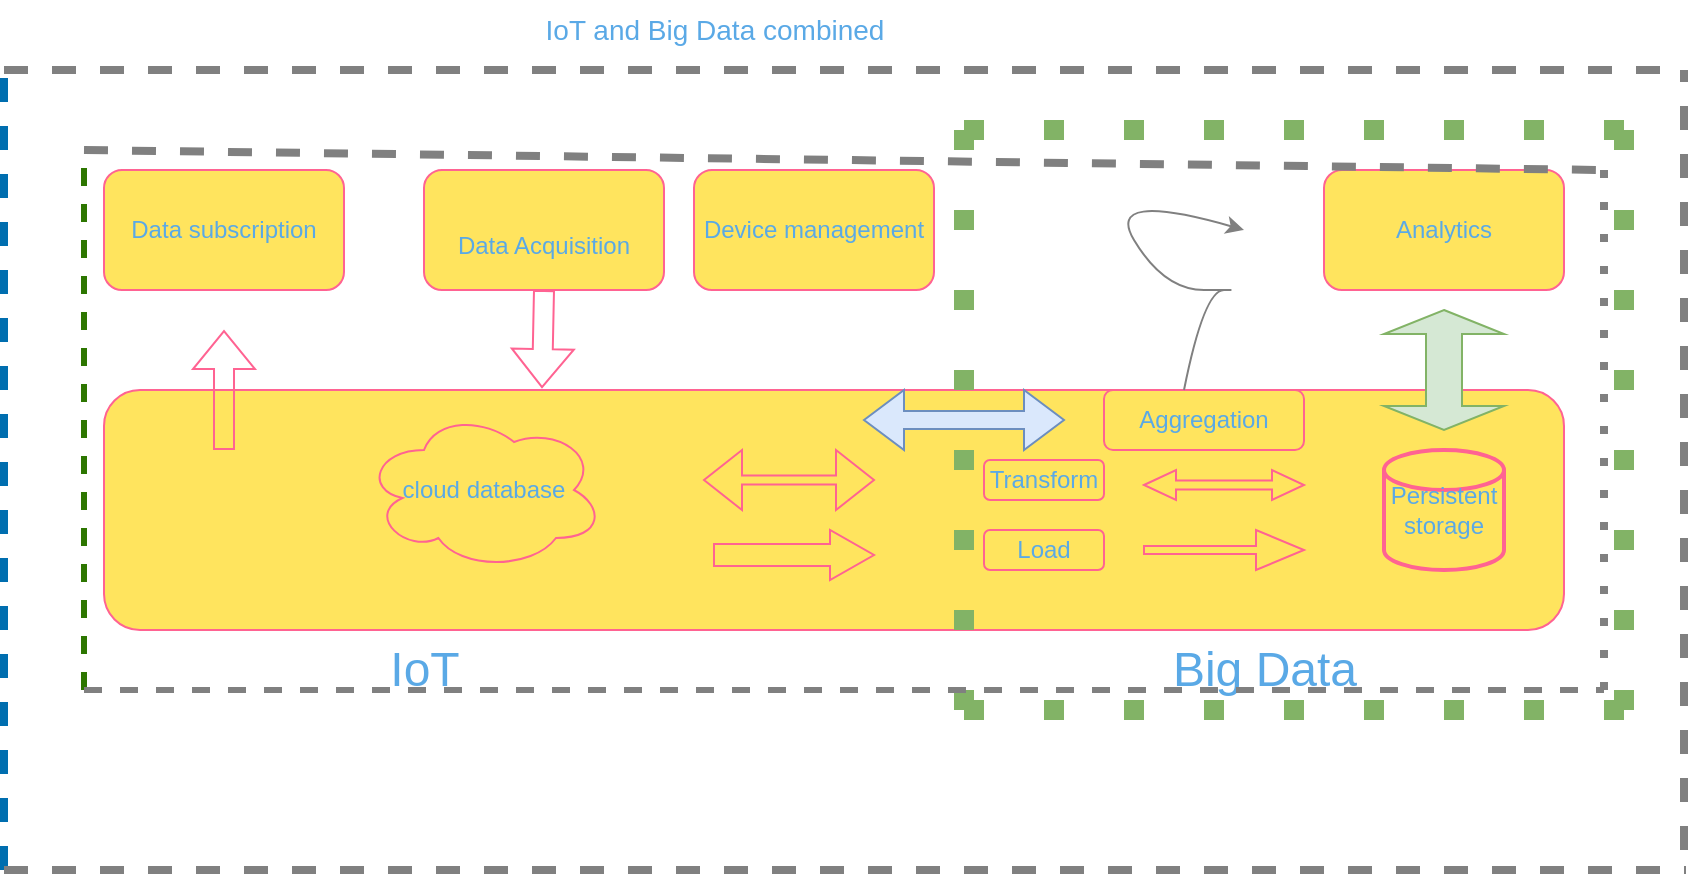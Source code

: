 <mxfile version="20.5.3" type="device"><diagram id="pb2zmBB8NJAFEAvKK4Ak" name="Page-1"><mxGraphModel dx="868" dy="450" grid="1" gridSize="10" guides="1" tooltips="1" connect="1" arrows="1" fold="1" page="1" pageScale="1" pageWidth="850" pageHeight="1100" math="0" shadow="0"><root><mxCell id="0"/><mxCell id="1" parent="0"/><mxCell id="ewhp5zddTl6o6rM4392h-1" value="" style="rounded=1;whiteSpace=wrap;html=1;fillColor=#FFE45E;strokeColor=#FF6392;fontColor=#5AA9E6;" vertex="1" parent="1"><mxGeometry x="90" y="280" width="730" height="120" as="geometry"/></mxCell><mxCell id="ewhp5zddTl6o6rM4392h-2" value="Data subscription" style="rounded=1;whiteSpace=wrap;html=1;fillColor=#FFE45E;strokeColor=#FF6392;fontColor=#5AA9E6;" vertex="1" parent="1"><mxGeometry x="90" y="170" width="120" height="60" as="geometry"/></mxCell><mxCell id="ewhp5zddTl6o6rM4392h-3" value="&lt;br&gt;Data Acquisition&lt;br&gt;" style="rounded=1;whiteSpace=wrap;html=1;fillColor=#FFE45E;strokeColor=#FF6392;fontColor=#5AA9E6;" vertex="1" parent="1"><mxGeometry x="250" y="170" width="120" height="60" as="geometry"/></mxCell><mxCell id="ewhp5zddTl6o6rM4392h-4" value="Device management" style="rounded=1;whiteSpace=wrap;html=1;fillColor=#FFE45E;strokeColor=#FF6392;fontColor=#5AA9E6;" vertex="1" parent="1"><mxGeometry x="385" y="170" width="120" height="60" as="geometry"/></mxCell><mxCell id="ewhp5zddTl6o6rM4392h-5" value="cloud database" style="ellipse;shape=cloud;whiteSpace=wrap;html=1;fillColor=#FFE45E;strokeColor=#FF6392;fontColor=#5AA9E6;" vertex="1" parent="1"><mxGeometry x="220" y="290" width="120" height="80" as="geometry"/></mxCell><mxCell id="ewhp5zddTl6o6rM4392h-6" value="&lt;font style=&quot;font-size: 24px;&quot;&gt;IoT&lt;/font&gt;" style="text;html=1;align=center;verticalAlign=middle;resizable=0;points=[];autosize=1;strokeColor=none;fillColor=none;fontColor=#5AA9E6;" vertex="1" parent="1"><mxGeometry x="220" y="400" width="60" height="40" as="geometry"/></mxCell><mxCell id="ewhp5zddTl6o6rM4392h-7" value="" style="shape=flexArrow;endArrow=classic;html=1;rounded=0;exitX=0.5;exitY=1;exitDx=0;exitDy=0;entryX=0.3;entryY=-0.008;entryDx=0;entryDy=0;entryPerimeter=0;strokeColor=#FF6392;fontColor=#5AA9E6;" edge="1" parent="1" source="ewhp5zddTl6o6rM4392h-3" target="ewhp5zddTl6o6rM4392h-1"><mxGeometry width="50" height="50" relative="1" as="geometry"><mxPoint x="240" y="310" as="sourcePoint"/><mxPoint x="290" y="260" as="targetPoint"/></mxGeometry></mxCell><mxCell id="ewhp5zddTl6o6rM4392h-9" value="" style="shape=flexArrow;endArrow=classic;html=1;rounded=0;strokeColor=#FF6392;fontColor=#5AA9E6;" edge="1" parent="1"><mxGeometry width="50" height="50" relative="1" as="geometry"><mxPoint x="150" y="310" as="sourcePoint"/><mxPoint x="150" y="250" as="targetPoint"/></mxGeometry></mxCell><mxCell id="ewhp5zddTl6o6rM4392h-12" value="Persistent storage" style="strokeWidth=2;html=1;shape=mxgraph.flowchart.database;whiteSpace=wrap;fillColor=#FFE45E;strokeColor=#FF6392;fontColor=#5AA9E6;" vertex="1" parent="1"><mxGeometry x="730" y="310" width="60" height="60" as="geometry"/></mxCell><mxCell id="ewhp5zddTl6o6rM4392h-13" value="Aggregation" style="rounded=1;whiteSpace=wrap;html=1;fillColor=#FFE45E;strokeColor=#FF6392;fontColor=#5AA9E6;" vertex="1" parent="1"><mxGeometry x="590" y="280" width="100" height="30" as="geometry"/></mxCell><mxCell id="ewhp5zddTl6o6rM4392h-14" value="Analytics" style="rounded=1;whiteSpace=wrap;html=1;fillColor=#FFE45E;strokeColor=#FF6392;fontColor=#5AA9E6;" vertex="1" parent="1"><mxGeometry x="700" y="170" width="120" height="60" as="geometry"/></mxCell><mxCell id="ewhp5zddTl6o6rM4392h-15" value="Transform" style="rounded=1;whiteSpace=wrap;html=1;fillColor=#FFE45E;strokeColor=#FF6392;fontColor=#5AA9E6;" vertex="1" parent="1"><mxGeometry x="530" y="315" width="60" height="20" as="geometry"/></mxCell><mxCell id="ewhp5zddTl6o6rM4392h-17" value="Load" style="rounded=1;whiteSpace=wrap;html=1;fillColor=#FFE45E;strokeColor=#FF6392;fontColor=#5AA9E6;" vertex="1" parent="1"><mxGeometry x="530" y="350" width="60" height="20" as="geometry"/></mxCell><mxCell id="ewhp5zddTl6o6rM4392h-21" value="" style="html=1;shadow=0;dashed=0;align=center;verticalAlign=middle;shape=mxgraph.arrows2.arrow;dy=0.56;dx=22;notch=0;fillColor=#FFE45E;strokeColor=#FF6392;fontColor=#5AA9E6;" vertex="1" parent="1"><mxGeometry x="395" y="350" width="80" height="25" as="geometry"/></mxCell><mxCell id="ewhp5zddTl6o6rM4392h-23" value="" style="html=1;shadow=0;dashed=0;align=center;verticalAlign=middle;shape=mxgraph.arrows2.arrow;dy=0.8;dx=24;notch=0;fillColor=#FFE45E;strokeColor=#FF6392;fontColor=#5AA9E6;" vertex="1" parent="1"><mxGeometry x="610" y="350" width="80" height="20" as="geometry"/></mxCell><mxCell id="ewhp5zddTl6o6rM4392h-26" value="" style="html=1;shadow=0;dashed=0;align=center;verticalAlign=middle;shape=mxgraph.arrows2.twoWayArrow;dy=0.85;dx=19;fillColor=#FFE45E;strokeColor=#FF6392;fontColor=#5AA9E6;" vertex="1" parent="1"><mxGeometry x="390" y="310" width="85" height="30" as="geometry"/></mxCell><mxCell id="ewhp5zddTl6o6rM4392h-27" value="" style="endArrow=none;dashed=1;html=1;dashPattern=1 3;strokeWidth=10;rounded=0;strokeColor=#82b366;fontColor=#5AA9E6;startArrow=none;fillColor=#d5e8d4;" edge="1" parent="1" source="ewhp5zddTl6o6rM4392h-35"><mxGeometry width="50" height="50" relative="1" as="geometry"><mxPoint x="520" y="440" as="sourcePoint"/><mxPoint x="520" y="150" as="targetPoint"/></mxGeometry></mxCell><mxCell id="ewhp5zddTl6o6rM4392h-28" value="" style="endArrow=none;dashed=1;html=1;dashPattern=1 3;strokeWidth=10;rounded=0;fillColor=#d5e8d4;strokeColor=#82b366;fontColor=#5AA9E6;" edge="1" parent="1"><mxGeometry width="50" height="50" relative="1" as="geometry"><mxPoint x="520" y="150" as="sourcePoint"/><mxPoint x="850" y="150" as="targetPoint"/></mxGeometry></mxCell><mxCell id="ewhp5zddTl6o6rM4392h-29" value="" style="endArrow=none;dashed=1;html=1;dashPattern=1 3;strokeWidth=10;rounded=0;strokeColor=#82b366;fontColor=#5AA9E6;fillColor=#d5e8d4;" edge="1" parent="1"><mxGeometry width="50" height="50" relative="1" as="geometry"><mxPoint x="850" y="440" as="sourcePoint"/><mxPoint x="850" y="150" as="targetPoint"/></mxGeometry></mxCell><mxCell id="ewhp5zddTl6o6rM4392h-30" value="" style="endArrow=none;dashed=1;html=1;dashPattern=1 3;strokeWidth=10;rounded=0;strokeColor=#82b366;fontColor=#5AA9E6;fillColor=#d5e8d4;" edge="1" parent="1"><mxGeometry width="50" height="50" relative="1" as="geometry"><mxPoint x="520" y="440" as="sourcePoint"/><mxPoint x="850" y="440" as="targetPoint"/></mxGeometry></mxCell><mxCell id="ewhp5zddTl6o6rM4392h-34" value="" style="shape=doubleArrow;direction=south;whiteSpace=wrap;html=1;strokeColor=#82b366;fillColor=#d5e8d4;" vertex="1" parent="1"><mxGeometry x="730" y="240" width="60" height="60" as="geometry"/></mxCell><mxCell id="ewhp5zddTl6o6rM4392h-35" value="" style="shape=doubleArrow;whiteSpace=wrap;html=1;strokeColor=#6c8ebf;fillColor=#dae8fc;" vertex="1" parent="1"><mxGeometry x="470" y="280" width="100" height="30" as="geometry"/></mxCell><mxCell id="ewhp5zddTl6o6rM4392h-36" value="" style="endArrow=none;dashed=1;html=1;dashPattern=1 3;strokeWidth=10;rounded=0;strokeColor=#82b366;fontColor=#5AA9E6;fillColor=#d5e8d4;" edge="1" parent="1" target="ewhp5zddTl6o6rM4392h-35"><mxGeometry width="50" height="50" relative="1" as="geometry"><mxPoint x="520" y="440" as="sourcePoint"/><mxPoint x="520" y="160" as="targetPoint"/></mxGeometry></mxCell><mxCell id="ewhp5zddTl6o6rM4392h-37" value="" style="curved=1;endArrow=classic;html=1;rounded=0;strokeColor=#808080;fontColor=#5AA9E6;fillColor=#FFE45E;exitX=0.4;exitY=0;exitDx=0;exitDy=0;exitPerimeter=0;" edge="1" parent="1" source="ewhp5zddTl6o6rM4392h-13"><mxGeometry width="50" height="50" relative="1" as="geometry"><mxPoint x="590" y="230" as="sourcePoint"/><mxPoint x="660" y="200" as="targetPoint"/><Array as="points"><mxPoint x="640" y="230"/><mxPoint x="660" y="230"/><mxPoint x="620" y="230"/><mxPoint x="590" y="180"/></Array></mxGeometry></mxCell><mxCell id="ewhp5zddTl6o6rM4392h-38" value="Big Data" style="text;html=1;align=center;verticalAlign=middle;resizable=0;points=[];autosize=1;strokeColor=none;fillColor=none;fontSize=24;fontColor=#5AA9E6;" vertex="1" parent="1"><mxGeometry x="610" y="400" width="120" height="40" as="geometry"/></mxCell><mxCell id="ewhp5zddTl6o6rM4392h-41" value="" style="shape=doubleArrow;whiteSpace=wrap;html=1;strokeColor=#FF6392;fontSize=24;fontColor=#5AA9E6;fillColor=#FFE45E;" vertex="1" parent="1"><mxGeometry x="610" y="320" width="80" height="15" as="geometry"/></mxCell><mxCell id="ewhp5zddTl6o6rM4392h-43" value="" style="endArrow=none;dashed=1;html=1;rounded=0;strokeColor=#006EAF;strokeWidth=4;fontSize=8;fontColor=#5AA9E6;fillColor=#1ba1e2;" edge="1" parent="1"><mxGeometry width="50" height="50" relative="1" as="geometry"><mxPoint x="40" y="520" as="sourcePoint"/><mxPoint x="40" y="120" as="targetPoint"/></mxGeometry></mxCell><mxCell id="ewhp5zddTl6o6rM4392h-44" value="" style="endArrow=none;dashed=1;html=1;rounded=0;strokeColor=#808080;strokeWidth=4;fontSize=8;fontColor=#5AA9E6;fillColor=#FFE45E;" edge="1" parent="1"><mxGeometry width="50" height="50" relative="1" as="geometry"><mxPoint x="40" y="120" as="sourcePoint"/><mxPoint x="880" y="120" as="targetPoint"/></mxGeometry></mxCell><mxCell id="ewhp5zddTl6o6rM4392h-45" value="" style="endArrow=none;dashed=1;html=1;rounded=0;strokeColor=#808080;strokeWidth=4;fontSize=8;fontColor=#5AA9E6;fillColor=#FFE45E;" edge="1" parent="1"><mxGeometry width="50" height="50" relative="1" as="geometry"><mxPoint x="40" y="520" as="sourcePoint"/><mxPoint x="881" y="520" as="targetPoint"/></mxGeometry></mxCell><mxCell id="ewhp5zddTl6o6rM4392h-46" value="" style="endArrow=none;dashed=1;html=1;rounded=0;strokeColor=#808080;strokeWidth=4;fontSize=8;fontColor=#5AA9E6;fillColor=#FFE45E;" edge="1" parent="1"><mxGeometry width="50" height="50" relative="1" as="geometry"><mxPoint x="880" y="510" as="sourcePoint"/><mxPoint x="880" y="120" as="targetPoint"/></mxGeometry></mxCell><mxCell id="ewhp5zddTl6o6rM4392h-47" value="&lt;font style=&quot;font-size: 14px;&quot;&gt;IoT and Big Data combined&lt;/font&gt;" style="text;html=1;align=center;verticalAlign=middle;resizable=0;points=[];autosize=1;strokeColor=none;fillColor=none;fontSize=8;fontColor=#5AA9E6;" vertex="1" parent="1"><mxGeometry x="300" y="85" width="190" height="30" as="geometry"/></mxCell><mxCell id="ewhp5zddTl6o6rM4392h-48" value="" style="endArrow=none;dashed=1;html=1;rounded=0;strokeColor=#2D7600;strokeWidth=3;fontSize=14;fontColor=#5AA9E6;fillColor=#60a917;" edge="1" parent="1"><mxGeometry width="50" height="50" relative="1" as="geometry"><mxPoint x="80" y="430" as="sourcePoint"/><mxPoint x="80" y="160" as="targetPoint"/></mxGeometry></mxCell><mxCell id="ewhp5zddTl6o6rM4392h-49" value="" style="endArrow=none;dashed=1;html=1;rounded=0;strokeColor=#808080;strokeWidth=3;fontSize=14;fontColor=#5AA9E6;fillColor=#FFE45E;" edge="1" parent="1"><mxGeometry width="50" height="50" relative="1" as="geometry"><mxPoint x="80" y="430" as="sourcePoint"/><mxPoint x="840" y="430" as="targetPoint"/></mxGeometry></mxCell><mxCell id="ewhp5zddTl6o6rM4392h-50" value="" style="endArrow=none;dashed=1;html=1;dashPattern=1 3;strokeWidth=4;rounded=0;strokeColor=#808080;fontSize=14;fontColor=#5AA9E6;fillColor=#FFE45E;" edge="1" parent="1"><mxGeometry width="50" height="50" relative="1" as="geometry"><mxPoint x="840" y="430" as="sourcePoint"/><mxPoint x="840" y="170" as="targetPoint"/></mxGeometry></mxCell><mxCell id="ewhp5zddTl6o6rM4392h-51" value="" style="endArrow=none;dashed=1;html=1;rounded=0;strokeColor=#808080;strokeWidth=4;fontSize=14;fontColor=#5AA9E6;fillColor=#FFE45E;" edge="1" parent="1"><mxGeometry width="50" height="50" relative="1" as="geometry"><mxPoint x="80" y="160" as="sourcePoint"/><mxPoint x="840" y="170" as="targetPoint"/></mxGeometry></mxCell></root></mxGraphModel></diagram></mxfile>